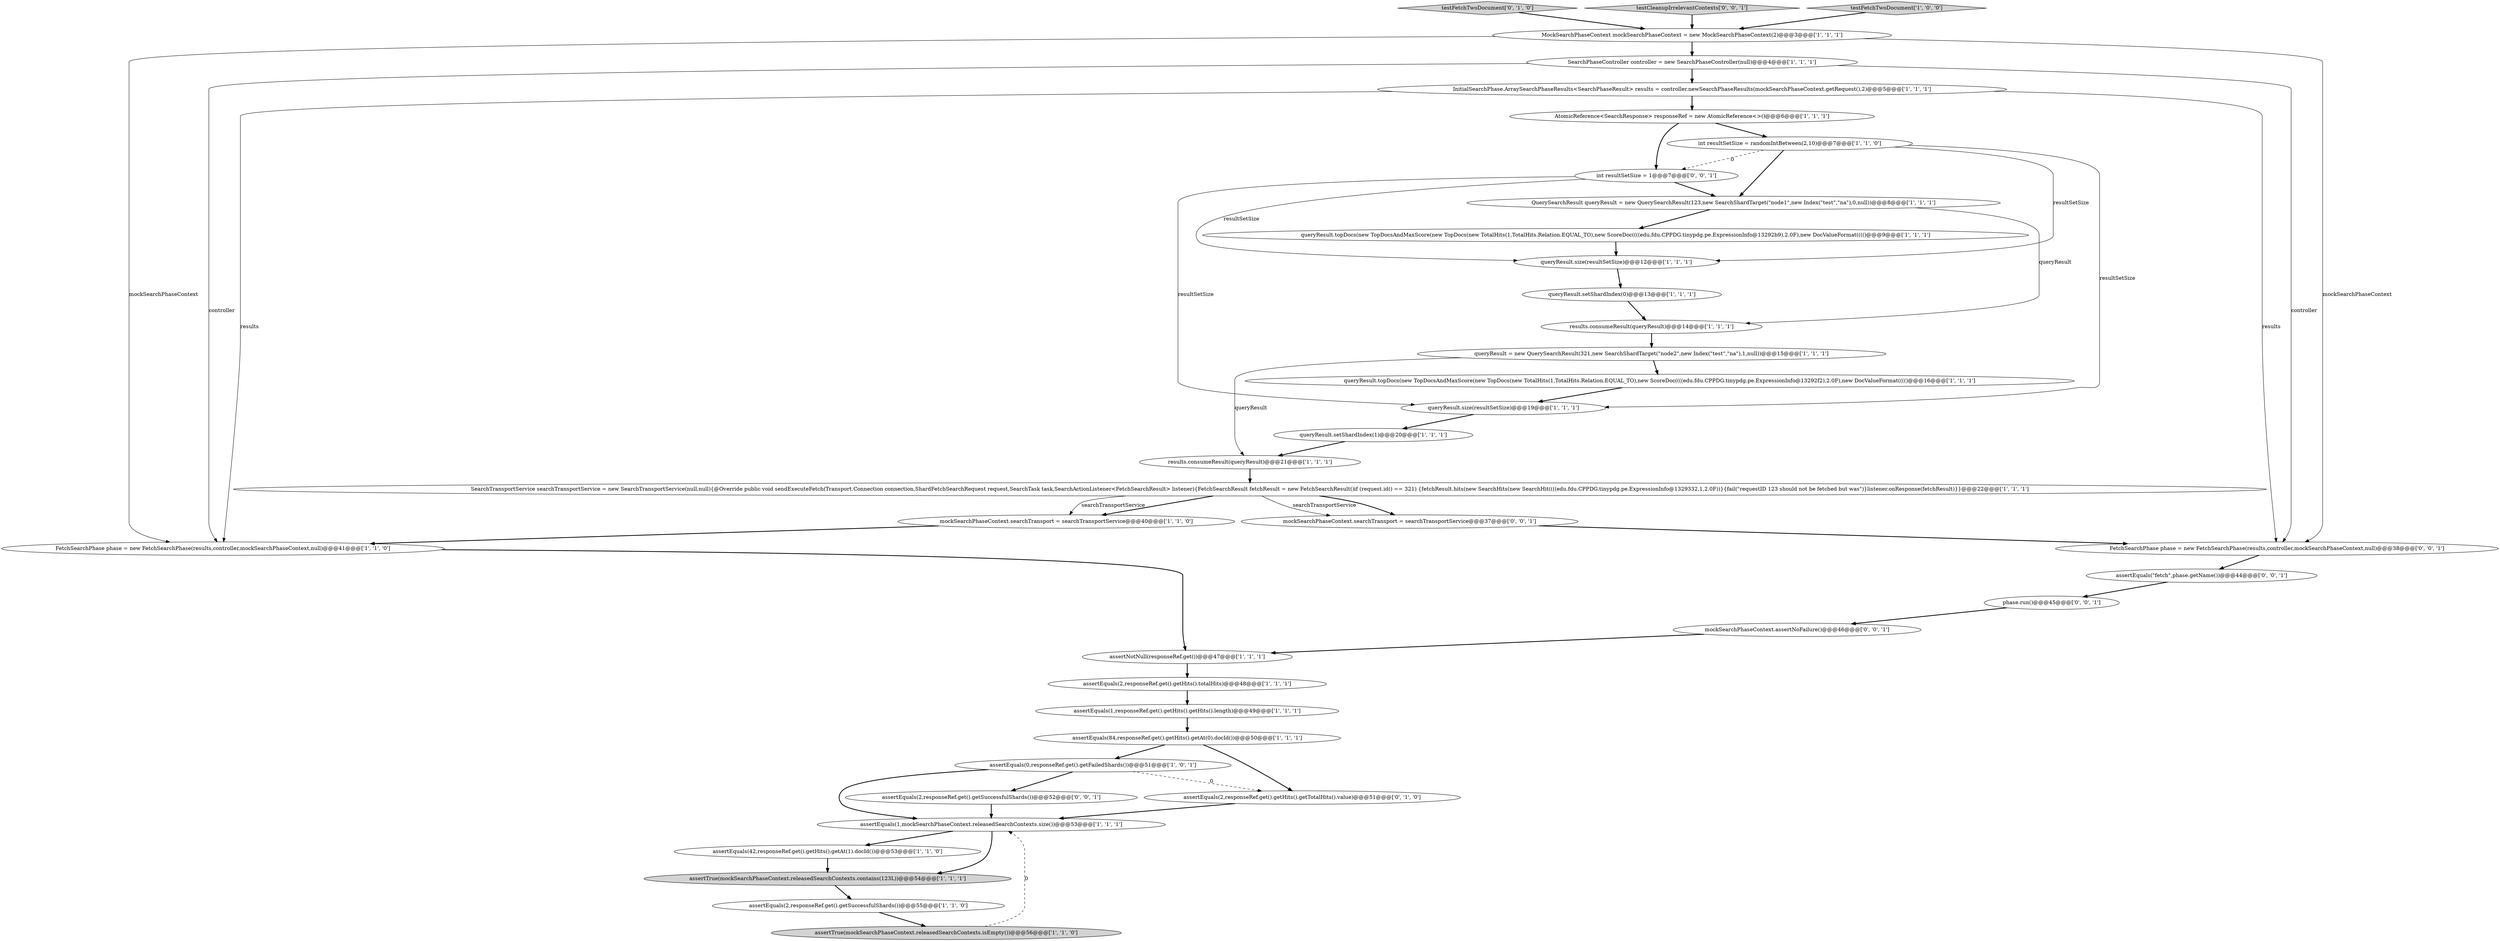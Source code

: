 digraph {
5 [style = filled, label = "assertEquals(1,responseRef.get().getHits().getHits().length)@@@49@@@['1', '1', '1']", fillcolor = white, shape = ellipse image = "AAA0AAABBB1BBB"];
33 [style = filled, label = "assertEquals(\"fetch\",phase.getName())@@@44@@@['0', '0', '1']", fillcolor = white, shape = ellipse image = "AAA0AAABBB3BBB"];
8 [style = filled, label = "assertEquals(0,responseRef.get().getFailedShards())@@@51@@@['1', '0', '1']", fillcolor = white, shape = ellipse image = "AAA0AAABBB1BBB"];
30 [style = filled, label = "assertEquals(2,responseRef.get().getHits().getTotalHits().value)@@@51@@@['0', '1', '0']", fillcolor = white, shape = ellipse image = "AAA1AAABBB2BBB"];
38 [style = filled, label = "int resultSetSize = 1@@@7@@@['0', '0', '1']", fillcolor = white, shape = ellipse image = "AAA0AAABBB3BBB"];
15 [style = filled, label = "assertEquals(1,mockSearchPhaseContext.releasedSearchContexts.size())@@@53@@@['1', '1', '1']", fillcolor = white, shape = ellipse image = "AAA0AAABBB1BBB"];
32 [style = filled, label = "phase.run()@@@45@@@['0', '0', '1']", fillcolor = white, shape = ellipse image = "AAA0AAABBB3BBB"];
14 [style = filled, label = "queryResult.setShardIndex(0)@@@13@@@['1', '1', '1']", fillcolor = white, shape = ellipse image = "AAA0AAABBB1BBB"];
13 [style = filled, label = "AtomicReference<SearchResponse> responseRef = new AtomicReference<>()@@@6@@@['1', '1', '1']", fillcolor = white, shape = ellipse image = "AAA0AAABBB1BBB"];
28 [style = filled, label = "SearchPhaseController controller = new SearchPhaseController(null)@@@4@@@['1', '1', '1']", fillcolor = white, shape = ellipse image = "AAA0AAABBB1BBB"];
18 [style = filled, label = "SearchTransportService searchTransportService = new SearchTransportService(null,null){@Override public void sendExecuteFetch(Transport.Connection connection,ShardFetchSearchRequest request,SearchTask task,SearchActionListener<FetchSearchResult> listener){FetchSearchResult fetchResult = new FetchSearchResult()if (request.id() == 321) {fetchResult.hits(new SearchHits(new SearchHit((((edu.fdu.CPPDG.tinypdg.pe.ExpressionInfo@1329332,1,2.0F))}{fail(\"requestID 123 should not be fetched but was\")}listener.onResponse(fetchResult)}}@@@22@@@['1', '1', '1']", fillcolor = white, shape = ellipse image = "AAA0AAABBB1BBB"];
21 [style = filled, label = "queryResult.setShardIndex(1)@@@20@@@['1', '1', '1']", fillcolor = white, shape = ellipse image = "AAA0AAABBB1BBB"];
11 [style = filled, label = "assertEquals(84,responseRef.get().getHits().getAt(0).docId())@@@50@@@['1', '1', '1']", fillcolor = white, shape = ellipse image = "AAA0AAABBB1BBB"];
25 [style = filled, label = "assertTrue(mockSearchPhaseContext.releasedSearchContexts.contains(123L))@@@54@@@['1', '1', '1']", fillcolor = lightgray, shape = ellipse image = "AAA0AAABBB1BBB"];
3 [style = filled, label = "assertTrue(mockSearchPhaseContext.releasedSearchContexts.isEmpty())@@@56@@@['1', '1', '0']", fillcolor = lightgray, shape = ellipse image = "AAA0AAABBB1BBB"];
7 [style = filled, label = "queryResult.topDocs(new TopDocsAndMaxScore(new TopDocs(new TotalHits(1,TotalHits.Relation.EQUAL_TO),new ScoreDoc((((edu.fdu.CPPDG.tinypdg.pe.ExpressionInfo@13292f2),2.0F),new DocValueFormat(((()@@@16@@@['1', '1', '1']", fillcolor = white, shape = ellipse image = "AAA0AAABBB1BBB"];
29 [style = filled, label = "testFetchTwoDocument['0', '1', '0']", fillcolor = lightgray, shape = diamond image = "AAA0AAABBB2BBB"];
31 [style = filled, label = "mockSearchPhaseContext.searchTransport = searchTransportService@@@37@@@['0', '0', '1']", fillcolor = white, shape = ellipse image = "AAA0AAABBB3BBB"];
35 [style = filled, label = "testCleanupIrrelevantContexts['0', '0', '1']", fillcolor = lightgray, shape = diamond image = "AAA0AAABBB3BBB"];
17 [style = filled, label = "results.consumeResult(queryResult)@@@14@@@['1', '1', '1']", fillcolor = white, shape = ellipse image = "AAA0AAABBB1BBB"];
26 [style = filled, label = "results.consumeResult(queryResult)@@@21@@@['1', '1', '1']", fillcolor = white, shape = ellipse image = "AAA0AAABBB1BBB"];
4 [style = filled, label = "queryResult.size(resultSetSize)@@@19@@@['1', '1', '1']", fillcolor = white, shape = ellipse image = "AAA0AAABBB1BBB"];
24 [style = filled, label = "InitialSearchPhase.ArraySearchPhaseResults<SearchPhaseResult> results = controller.newSearchPhaseResults(mockSearchPhaseContext.getRequest(),2)@@@5@@@['1', '1', '1']", fillcolor = white, shape = ellipse image = "AAA0AAABBB1BBB"];
23 [style = filled, label = "queryResult.size(resultSetSize)@@@12@@@['1', '1', '1']", fillcolor = white, shape = ellipse image = "AAA0AAABBB1BBB"];
20 [style = filled, label = "assertEquals(42,responseRef.get().getHits().getAt(1).docId())@@@53@@@['1', '1', '0']", fillcolor = white, shape = ellipse image = "AAA0AAABBB1BBB"];
37 [style = filled, label = "assertEquals(2,responseRef.get().getSuccessfulShards())@@@52@@@['0', '0', '1']", fillcolor = white, shape = ellipse image = "AAA0AAABBB3BBB"];
6 [style = filled, label = "assertEquals(2,responseRef.get().getHits().totalHits)@@@48@@@['1', '1', '1']", fillcolor = white, shape = ellipse image = "AAA0AAABBB1BBB"];
2 [style = filled, label = "QuerySearchResult queryResult = new QuerySearchResult(123,new SearchShardTarget(\"node1\",new Index(\"test\",\"na\"),0,null))@@@8@@@['1', '1', '1']", fillcolor = white, shape = ellipse image = "AAA0AAABBB1BBB"];
22 [style = filled, label = "MockSearchPhaseContext mockSearchPhaseContext = new MockSearchPhaseContext(2)@@@3@@@['1', '1', '1']", fillcolor = white, shape = ellipse image = "AAA0AAABBB1BBB"];
0 [style = filled, label = "queryResult.topDocs(new TopDocsAndMaxScore(new TopDocs(new TotalHits(1,TotalHits.Relation.EQUAL_TO),new ScoreDoc((((edu.fdu.CPPDG.tinypdg.pe.ExpressionInfo@13292b9),2.0F),new DocValueFormat(((()@@@9@@@['1', '1', '1']", fillcolor = white, shape = ellipse image = "AAA0AAABBB1BBB"];
9 [style = filled, label = "queryResult = new QuerySearchResult(321,new SearchShardTarget(\"node2\",new Index(\"test\",\"na\"),1,null))@@@15@@@['1', '1', '1']", fillcolor = white, shape = ellipse image = "AAA0AAABBB1BBB"];
27 [style = filled, label = "testFetchTwoDocument['1', '0', '0']", fillcolor = lightgray, shape = diamond image = "AAA0AAABBB1BBB"];
36 [style = filled, label = "FetchSearchPhase phase = new FetchSearchPhase(results,controller,mockSearchPhaseContext,null)@@@38@@@['0', '0', '1']", fillcolor = white, shape = ellipse image = "AAA0AAABBB3BBB"];
1 [style = filled, label = "assertNotNull(responseRef.get())@@@47@@@['1', '1', '1']", fillcolor = white, shape = ellipse image = "AAA0AAABBB1BBB"];
10 [style = filled, label = "FetchSearchPhase phase = new FetchSearchPhase(results,controller,mockSearchPhaseContext,null)@@@41@@@['1', '1', '0']", fillcolor = white, shape = ellipse image = "AAA0AAABBB1BBB"];
16 [style = filled, label = "assertEquals(2,responseRef.get().getSuccessfulShards())@@@55@@@['1', '1', '0']", fillcolor = white, shape = ellipse image = "AAA0AAABBB1BBB"];
34 [style = filled, label = "mockSearchPhaseContext.assertNoFailure()@@@46@@@['0', '0', '1']", fillcolor = white, shape = ellipse image = "AAA0AAABBB3BBB"];
19 [style = filled, label = "mockSearchPhaseContext.searchTransport = searchTransportService@@@40@@@['1', '1', '0']", fillcolor = white, shape = ellipse image = "AAA0AAABBB1BBB"];
12 [style = filled, label = "int resultSetSize = randomIntBetween(2,10)@@@7@@@['1', '1', '0']", fillcolor = white, shape = ellipse image = "AAA0AAABBB1BBB"];
24->36 [style = solid, label="results"];
14->17 [style = bold, label=""];
24->13 [style = bold, label=""];
26->18 [style = bold, label=""];
19->10 [style = bold, label=""];
30->15 [style = bold, label=""];
12->38 [style = dashed, label="0"];
12->2 [style = bold, label=""];
28->36 [style = solid, label="controller"];
38->2 [style = bold, label=""];
18->31 [style = solid, label="searchTransportService"];
8->37 [style = bold, label=""];
33->32 [style = bold, label=""];
1->6 [style = bold, label=""];
27->22 [style = bold, label=""];
13->38 [style = bold, label=""];
0->23 [style = bold, label=""];
20->25 [style = bold, label=""];
11->30 [style = bold, label=""];
8->30 [style = dashed, label="0"];
10->1 [style = bold, label=""];
28->10 [style = solid, label="controller"];
13->12 [style = bold, label=""];
28->24 [style = bold, label=""];
25->16 [style = bold, label=""];
22->10 [style = solid, label="mockSearchPhaseContext"];
21->26 [style = bold, label=""];
7->4 [style = bold, label=""];
18->19 [style = bold, label=""];
5->11 [style = bold, label=""];
11->8 [style = bold, label=""];
16->3 [style = bold, label=""];
22->28 [style = bold, label=""];
17->9 [style = bold, label=""];
9->26 [style = solid, label="queryResult"];
38->23 [style = solid, label="resultSetSize"];
12->4 [style = solid, label="resultSetSize"];
6->5 [style = bold, label=""];
3->15 [style = dashed, label="0"];
23->14 [style = bold, label=""];
15->20 [style = bold, label=""];
36->33 [style = bold, label=""];
29->22 [style = bold, label=""];
18->31 [style = bold, label=""];
22->36 [style = solid, label="mockSearchPhaseContext"];
32->34 [style = bold, label=""];
2->0 [style = bold, label=""];
38->4 [style = solid, label="resultSetSize"];
31->36 [style = bold, label=""];
37->15 [style = bold, label=""];
2->17 [style = solid, label="queryResult"];
15->25 [style = bold, label=""];
12->23 [style = solid, label="resultSetSize"];
4->21 [style = bold, label=""];
35->22 [style = bold, label=""];
24->10 [style = solid, label="results"];
18->19 [style = solid, label="searchTransportService"];
8->15 [style = bold, label=""];
34->1 [style = bold, label=""];
9->7 [style = bold, label=""];
}
